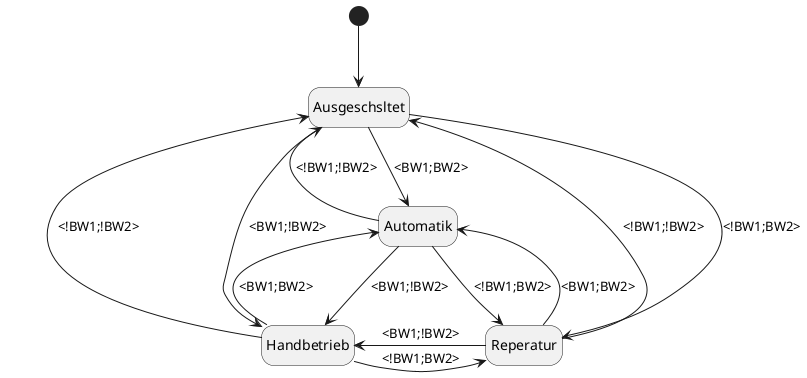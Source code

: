 @startuml
hide empty description

[*] --> Ausgeschsltet
Ausgeschsltet  -down-> Reperatur : <!BW1;BW2>
Ausgeschsltet  -down-> Automatik : <BW1;BW2>
Ausgeschsltet  -down-> Handbetrieb : <BW1;!BW2>


Ausgeschsltet  <- Reperatur : <!BW1;!BW2>
Ausgeschsltet  <- Handbetrieb : <!BW1;!BW2>
Ausgeschsltet  <- Automatik : <!BW1;!BW2>

Reperatur --> Automatik : <BW1;BW2>
Reperatur -left-> Handbetrieb : <BW1;!BW2>


Reperatur <- Automatik : <!BW1;BW2>
Reperatur <- Handbetrieb : <!BW1;BW2>

Automatik --> Handbetrieb : <BW1;!BW2>

Automatik <-- Handbetrieb : <BW1;BW2>

@enduml